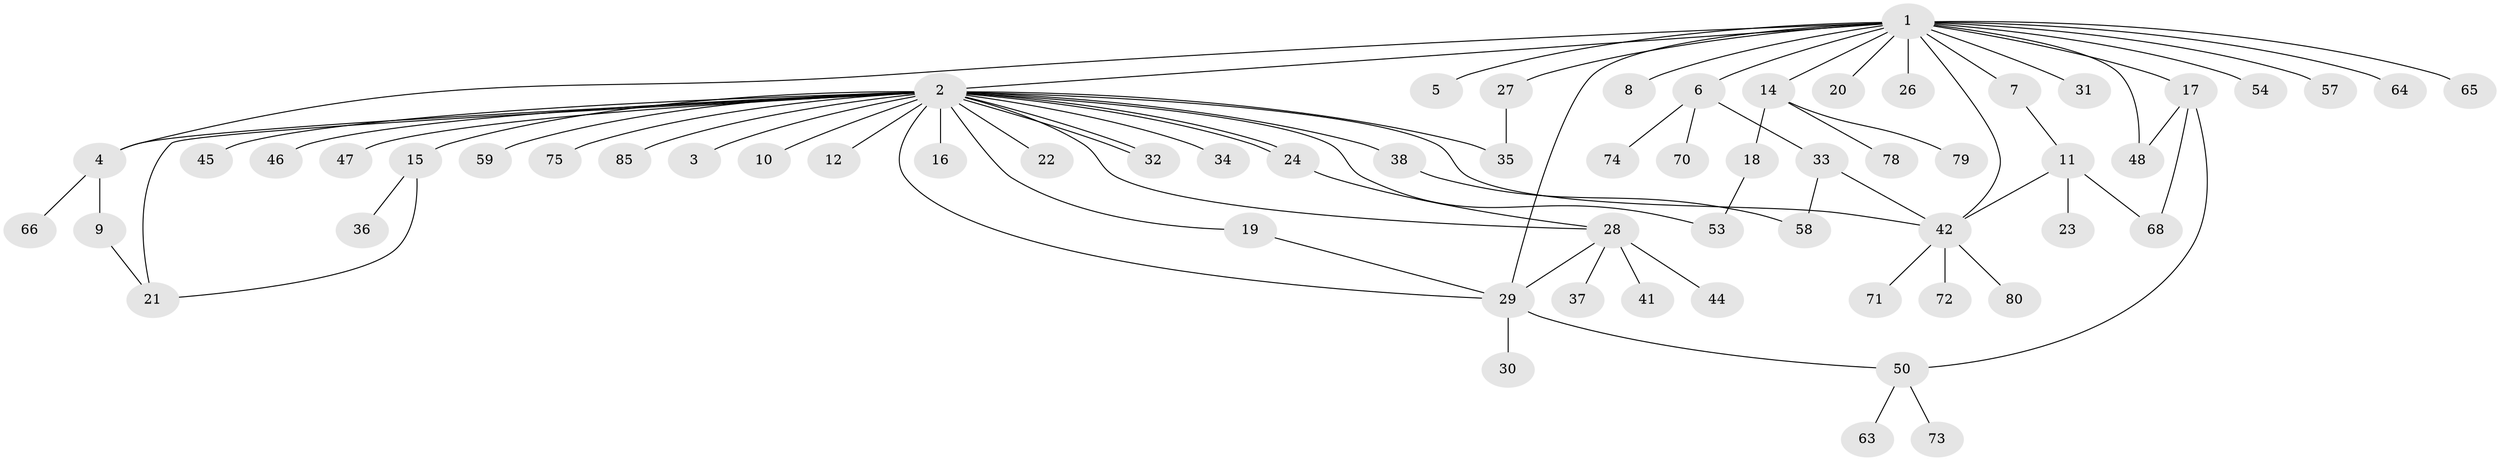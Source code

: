 // Generated by graph-tools (version 1.1) at 2025/23/03/03/25 07:23:54]
// undirected, 64 vertices, 81 edges
graph export_dot {
graph [start="1"]
  node [color=gray90,style=filled];
  1 [super="+49"];
  2 [super="+61"];
  3;
  4;
  5;
  6 [super="+13"];
  7;
  8 [super="+25"];
  9 [super="+67"];
  10;
  11 [super="+43"];
  12;
  14 [super="+76"];
  15 [super="+40"];
  16;
  17 [super="+39"];
  18 [super="+69"];
  19;
  20;
  21;
  22;
  23;
  24;
  26 [super="+52"];
  27 [super="+51"];
  28 [super="+77"];
  29 [super="+83"];
  30;
  31;
  32;
  33 [super="+81"];
  34;
  35;
  36;
  37;
  38;
  41;
  42 [super="+56"];
  44 [super="+62"];
  45;
  46;
  47;
  48 [super="+82"];
  50 [super="+55"];
  53;
  54 [super="+60"];
  57;
  58 [super="+84"];
  59;
  63;
  64;
  65;
  66;
  68;
  70;
  71;
  72;
  73;
  74;
  75;
  78;
  79;
  80;
  85;
  1 -- 2;
  1 -- 4;
  1 -- 5;
  1 -- 6;
  1 -- 7;
  1 -- 8;
  1 -- 14;
  1 -- 17;
  1 -- 20;
  1 -- 26;
  1 -- 27;
  1 -- 29;
  1 -- 31;
  1 -- 54;
  1 -- 57;
  1 -- 64;
  1 -- 65;
  1 -- 48;
  1 -- 42;
  2 -- 3;
  2 -- 4;
  2 -- 10;
  2 -- 12;
  2 -- 15;
  2 -- 16;
  2 -- 19;
  2 -- 21;
  2 -- 22;
  2 -- 24;
  2 -- 24;
  2 -- 28;
  2 -- 32;
  2 -- 32;
  2 -- 34;
  2 -- 35;
  2 -- 38;
  2 -- 42;
  2 -- 45;
  2 -- 46;
  2 -- 47;
  2 -- 53;
  2 -- 59;
  2 -- 75;
  2 -- 85;
  2 -- 29;
  4 -- 9;
  4 -- 66;
  6 -- 33;
  6 -- 70;
  6 -- 74;
  7 -- 11;
  9 -- 21;
  11 -- 23;
  11 -- 68;
  11 -- 42;
  14 -- 18;
  14 -- 78;
  14 -- 79;
  15 -- 21;
  15 -- 36;
  17 -- 48;
  17 -- 50;
  17 -- 68;
  18 -- 53;
  19 -- 29;
  24 -- 28;
  27 -- 35;
  28 -- 29;
  28 -- 37;
  28 -- 41;
  28 -- 44;
  29 -- 30;
  29 -- 50;
  33 -- 58;
  33 -- 42;
  38 -- 58;
  42 -- 71;
  42 -- 80;
  42 -- 72;
  50 -- 73;
  50 -- 63;
}
